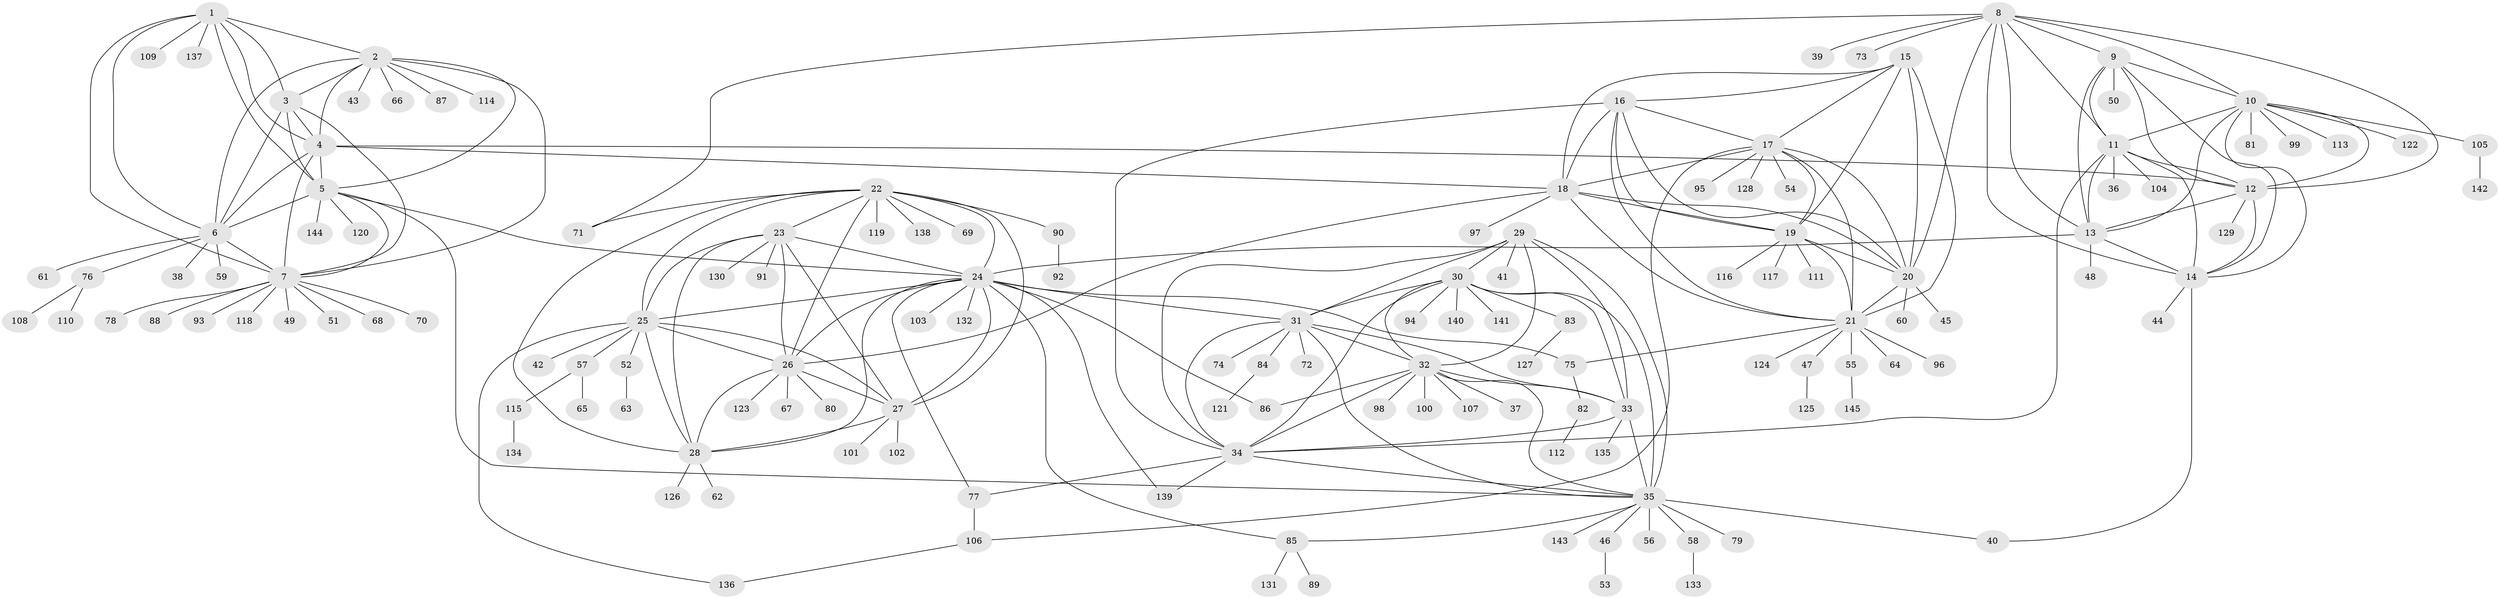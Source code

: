 // Generated by graph-tools (version 1.1) at 2025/02/03/09/25 03:02:46]
// undirected, 145 vertices, 234 edges
graph export_dot {
graph [start="1"]
  node [color=gray90,style=filled];
  1;
  2;
  3;
  4;
  5;
  6;
  7;
  8;
  9;
  10;
  11;
  12;
  13;
  14;
  15;
  16;
  17;
  18;
  19;
  20;
  21;
  22;
  23;
  24;
  25;
  26;
  27;
  28;
  29;
  30;
  31;
  32;
  33;
  34;
  35;
  36;
  37;
  38;
  39;
  40;
  41;
  42;
  43;
  44;
  45;
  46;
  47;
  48;
  49;
  50;
  51;
  52;
  53;
  54;
  55;
  56;
  57;
  58;
  59;
  60;
  61;
  62;
  63;
  64;
  65;
  66;
  67;
  68;
  69;
  70;
  71;
  72;
  73;
  74;
  75;
  76;
  77;
  78;
  79;
  80;
  81;
  82;
  83;
  84;
  85;
  86;
  87;
  88;
  89;
  90;
  91;
  92;
  93;
  94;
  95;
  96;
  97;
  98;
  99;
  100;
  101;
  102;
  103;
  104;
  105;
  106;
  107;
  108;
  109;
  110;
  111;
  112;
  113;
  114;
  115;
  116;
  117;
  118;
  119;
  120;
  121;
  122;
  123;
  124;
  125;
  126;
  127;
  128;
  129;
  130;
  131;
  132;
  133;
  134;
  135;
  136;
  137;
  138;
  139;
  140;
  141;
  142;
  143;
  144;
  145;
  1 -- 2;
  1 -- 3;
  1 -- 4;
  1 -- 5;
  1 -- 6;
  1 -- 7;
  1 -- 109;
  1 -- 137;
  2 -- 3;
  2 -- 4;
  2 -- 5;
  2 -- 6;
  2 -- 7;
  2 -- 43;
  2 -- 66;
  2 -- 87;
  2 -- 114;
  3 -- 4;
  3 -- 5;
  3 -- 6;
  3 -- 7;
  4 -- 5;
  4 -- 6;
  4 -- 7;
  4 -- 12;
  4 -- 18;
  5 -- 6;
  5 -- 7;
  5 -- 24;
  5 -- 35;
  5 -- 120;
  5 -- 144;
  6 -- 7;
  6 -- 38;
  6 -- 59;
  6 -- 61;
  6 -- 76;
  7 -- 49;
  7 -- 51;
  7 -- 68;
  7 -- 70;
  7 -- 78;
  7 -- 88;
  7 -- 93;
  7 -- 118;
  8 -- 9;
  8 -- 10;
  8 -- 11;
  8 -- 12;
  8 -- 13;
  8 -- 14;
  8 -- 20;
  8 -- 39;
  8 -- 71;
  8 -- 73;
  9 -- 10;
  9 -- 11;
  9 -- 12;
  9 -- 13;
  9 -- 14;
  9 -- 50;
  10 -- 11;
  10 -- 12;
  10 -- 13;
  10 -- 14;
  10 -- 81;
  10 -- 99;
  10 -- 105;
  10 -- 113;
  10 -- 122;
  11 -- 12;
  11 -- 13;
  11 -- 14;
  11 -- 34;
  11 -- 36;
  11 -- 104;
  12 -- 13;
  12 -- 14;
  12 -- 129;
  13 -- 14;
  13 -- 24;
  13 -- 48;
  14 -- 40;
  14 -- 44;
  15 -- 16;
  15 -- 17;
  15 -- 18;
  15 -- 19;
  15 -- 20;
  15 -- 21;
  16 -- 17;
  16 -- 18;
  16 -- 19;
  16 -- 20;
  16 -- 21;
  16 -- 34;
  17 -- 18;
  17 -- 19;
  17 -- 20;
  17 -- 21;
  17 -- 54;
  17 -- 95;
  17 -- 106;
  17 -- 128;
  18 -- 19;
  18 -- 20;
  18 -- 21;
  18 -- 26;
  18 -- 97;
  19 -- 20;
  19 -- 21;
  19 -- 111;
  19 -- 116;
  19 -- 117;
  20 -- 21;
  20 -- 45;
  20 -- 60;
  21 -- 47;
  21 -- 55;
  21 -- 64;
  21 -- 75;
  21 -- 96;
  21 -- 124;
  22 -- 23;
  22 -- 24;
  22 -- 25;
  22 -- 26;
  22 -- 27;
  22 -- 28;
  22 -- 69;
  22 -- 71;
  22 -- 90;
  22 -- 119;
  22 -- 138;
  23 -- 24;
  23 -- 25;
  23 -- 26;
  23 -- 27;
  23 -- 28;
  23 -- 91;
  23 -- 130;
  24 -- 25;
  24 -- 26;
  24 -- 27;
  24 -- 28;
  24 -- 31;
  24 -- 75;
  24 -- 77;
  24 -- 85;
  24 -- 86;
  24 -- 103;
  24 -- 132;
  24 -- 139;
  25 -- 26;
  25 -- 27;
  25 -- 28;
  25 -- 42;
  25 -- 52;
  25 -- 57;
  25 -- 136;
  26 -- 27;
  26 -- 28;
  26 -- 67;
  26 -- 80;
  26 -- 123;
  27 -- 28;
  27 -- 101;
  27 -- 102;
  28 -- 62;
  28 -- 126;
  29 -- 30;
  29 -- 31;
  29 -- 32;
  29 -- 33;
  29 -- 34;
  29 -- 35;
  29 -- 41;
  30 -- 31;
  30 -- 32;
  30 -- 33;
  30 -- 34;
  30 -- 35;
  30 -- 83;
  30 -- 94;
  30 -- 140;
  30 -- 141;
  31 -- 32;
  31 -- 33;
  31 -- 34;
  31 -- 35;
  31 -- 72;
  31 -- 74;
  31 -- 84;
  32 -- 33;
  32 -- 34;
  32 -- 35;
  32 -- 37;
  32 -- 86;
  32 -- 98;
  32 -- 100;
  32 -- 107;
  33 -- 34;
  33 -- 35;
  33 -- 135;
  34 -- 35;
  34 -- 77;
  34 -- 139;
  35 -- 40;
  35 -- 46;
  35 -- 56;
  35 -- 58;
  35 -- 79;
  35 -- 85;
  35 -- 143;
  46 -- 53;
  47 -- 125;
  52 -- 63;
  55 -- 145;
  57 -- 65;
  57 -- 115;
  58 -- 133;
  75 -- 82;
  76 -- 108;
  76 -- 110;
  77 -- 106;
  82 -- 112;
  83 -- 127;
  84 -- 121;
  85 -- 89;
  85 -- 131;
  90 -- 92;
  105 -- 142;
  106 -- 136;
  115 -- 134;
}

